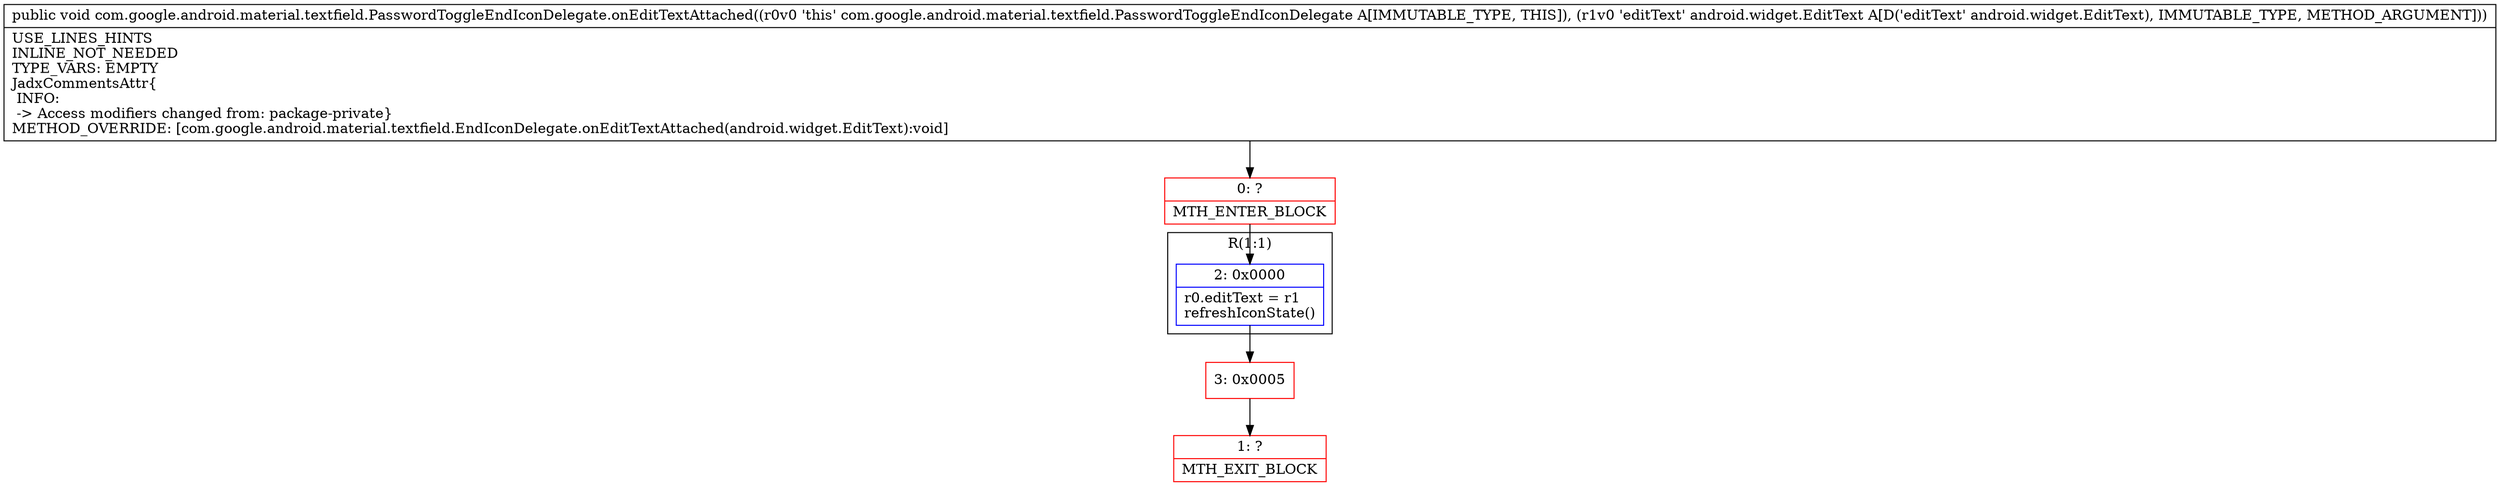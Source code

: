 digraph "CFG forcom.google.android.material.textfield.PasswordToggleEndIconDelegate.onEditTextAttached(Landroid\/widget\/EditText;)V" {
subgraph cluster_Region_845295288 {
label = "R(1:1)";
node [shape=record,color=blue];
Node_2 [shape=record,label="{2\:\ 0x0000|r0.editText = r1\lrefreshIconState()\l}"];
}
Node_0 [shape=record,color=red,label="{0\:\ ?|MTH_ENTER_BLOCK\l}"];
Node_3 [shape=record,color=red,label="{3\:\ 0x0005}"];
Node_1 [shape=record,color=red,label="{1\:\ ?|MTH_EXIT_BLOCK\l}"];
MethodNode[shape=record,label="{public void com.google.android.material.textfield.PasswordToggleEndIconDelegate.onEditTextAttached((r0v0 'this' com.google.android.material.textfield.PasswordToggleEndIconDelegate A[IMMUTABLE_TYPE, THIS]), (r1v0 'editText' android.widget.EditText A[D('editText' android.widget.EditText), IMMUTABLE_TYPE, METHOD_ARGUMENT]))  | USE_LINES_HINTS\lINLINE_NOT_NEEDED\lTYPE_VARS: EMPTY\lJadxCommentsAttr\{\l INFO: \l \-\> Access modifiers changed from: package\-private\}\lMETHOD_OVERRIDE: [com.google.android.material.textfield.EndIconDelegate.onEditTextAttached(android.widget.EditText):void]\l}"];
MethodNode -> Node_0;Node_2 -> Node_3;
Node_0 -> Node_2;
Node_3 -> Node_1;
}


